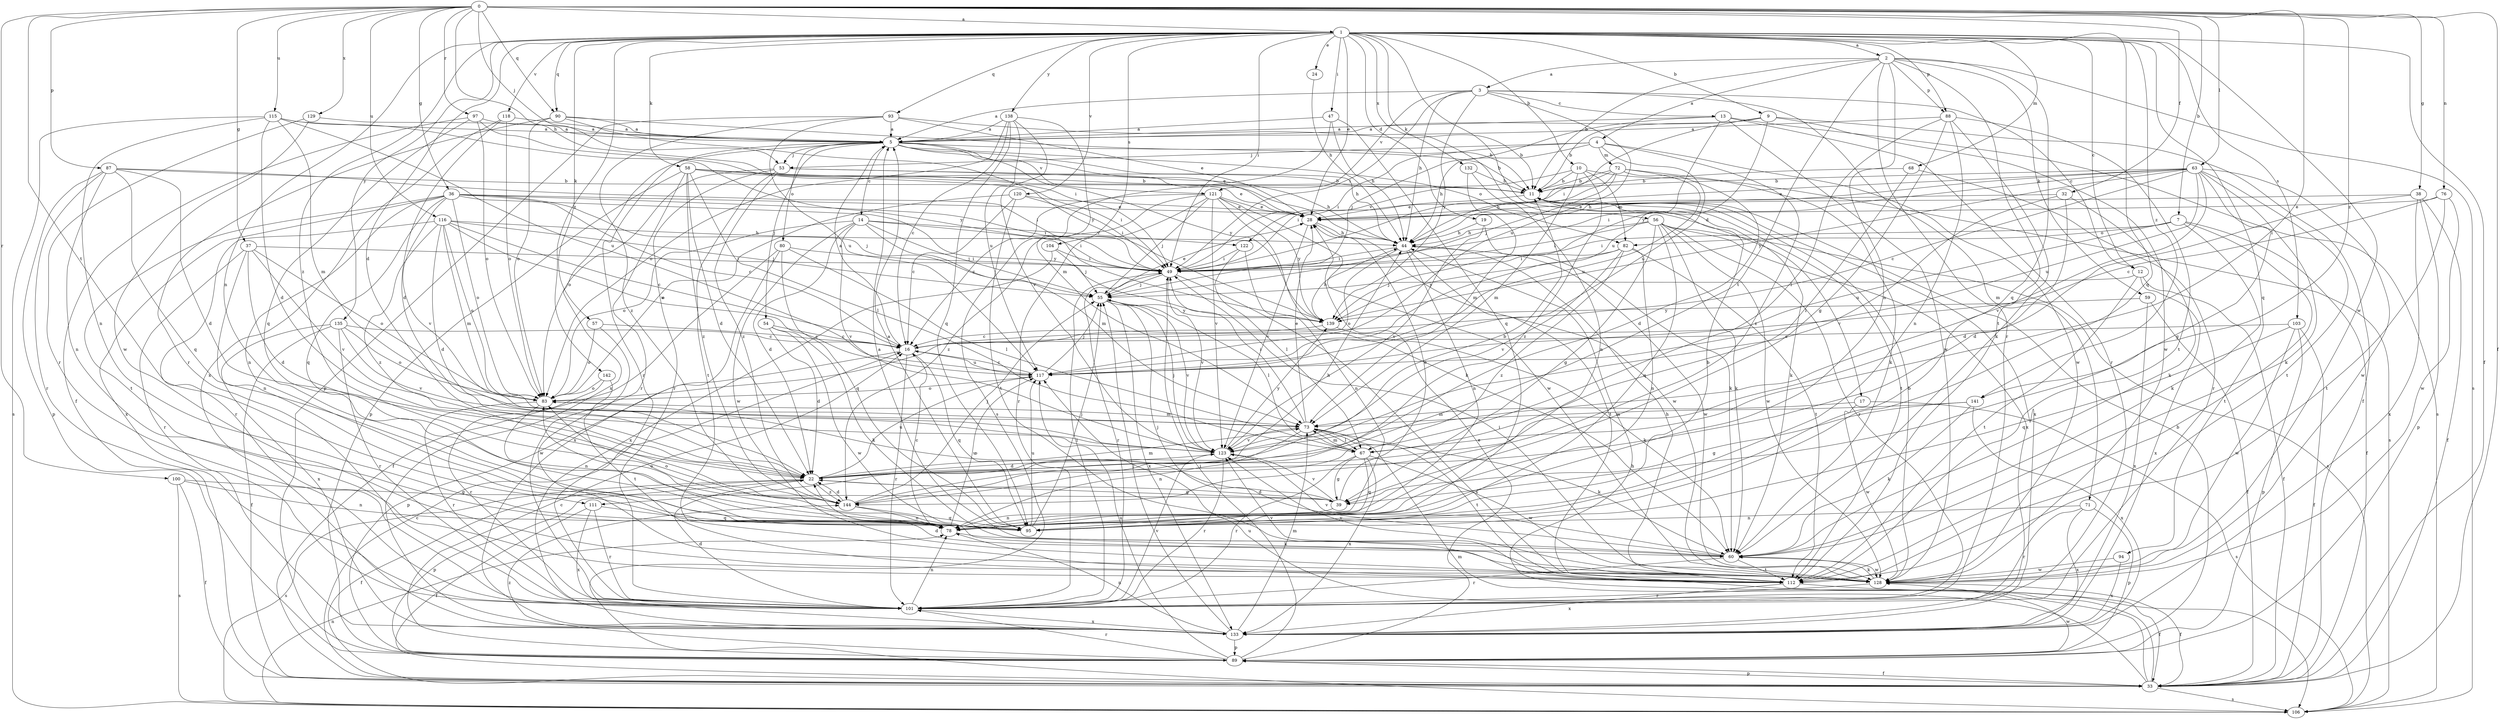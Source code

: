 strict digraph  {
0;
1;
2;
3;
4;
5;
7;
9;
10;
11;
12;
13;
14;
16;
17;
19;
22;
24;
28;
32;
33;
36;
37;
38;
39;
44;
47;
49;
53;
54;
55;
56;
57;
58;
59;
60;
63;
67;
68;
71;
72;
73;
76;
78;
80;
82;
83;
87;
88;
89;
90;
93;
94;
95;
97;
100;
101;
103;
104;
106;
111;
112;
115;
116;
117;
118;
120;
121;
122;
123;
128;
129;
132;
133;
135;
138;
139;
141;
142;
144;
0 -> 1  [label=a];
0 -> 7  [label=b];
0 -> 32  [label=f];
0 -> 33  [label=f];
0 -> 36  [label=g];
0 -> 37  [label=g];
0 -> 38  [label=g];
0 -> 44  [label=h];
0 -> 53  [label=j];
0 -> 63  [label=l];
0 -> 67  [label=l];
0 -> 76  [label=n];
0 -> 87  [label=p];
0 -> 90  [label=q];
0 -> 97  [label=r];
0 -> 100  [label=r];
0 -> 111  [label=t];
0 -> 115  [label=u];
0 -> 116  [label=u];
0 -> 129  [label=x];
0 -> 141  [label=z];
1 -> 2  [label=a];
1 -> 9  [label=b];
1 -> 10  [label=b];
1 -> 12  [label=c];
1 -> 17  [label=d];
1 -> 19  [label=d];
1 -> 22  [label=d];
1 -> 24  [label=e];
1 -> 28  [label=e];
1 -> 33  [label=f];
1 -> 47  [label=i];
1 -> 49  [label=i];
1 -> 56  [label=k];
1 -> 57  [label=k];
1 -> 58  [label=k];
1 -> 68  [label=m];
1 -> 78  [label=n];
1 -> 88  [label=p];
1 -> 90  [label=q];
1 -> 93  [label=q];
1 -> 94  [label=q];
1 -> 95  [label=q];
1 -> 103  [label=s];
1 -> 104  [label=s];
1 -> 118  [label=v];
1 -> 120  [label=v];
1 -> 128  [label=w];
1 -> 132  [label=x];
1 -> 135  [label=y];
1 -> 138  [label=y];
1 -> 141  [label=z];
1 -> 142  [label=z];
1 -> 144  [label=z];
2 -> 3  [label=a];
2 -> 4  [label=a];
2 -> 11  [label=b];
2 -> 59  [label=k];
2 -> 78  [label=n];
2 -> 88  [label=p];
2 -> 95  [label=q];
2 -> 101  [label=r];
2 -> 106  [label=s];
2 -> 111  [label=t];
2 -> 112  [label=t];
3 -> 5  [label=a];
3 -> 12  [label=c];
3 -> 13  [label=c];
3 -> 44  [label=h];
3 -> 49  [label=i];
3 -> 71  [label=m];
3 -> 117  [label=u];
3 -> 121  [label=v];
3 -> 139  [label=y];
4 -> 44  [label=h];
4 -> 49  [label=i];
4 -> 53  [label=j];
4 -> 72  [label=m];
4 -> 117  [label=u];
4 -> 128  [label=w];
4 -> 144  [label=z];
5 -> 11  [label=b];
5 -> 14  [label=c];
5 -> 28  [label=e];
5 -> 44  [label=h];
5 -> 53  [label=j];
5 -> 54  [label=j];
5 -> 80  [label=o];
5 -> 82  [label=o];
5 -> 101  [label=r];
5 -> 121  [label=v];
5 -> 133  [label=x];
5 -> 139  [label=y];
7 -> 33  [label=f];
7 -> 49  [label=i];
7 -> 60  [label=k];
7 -> 82  [label=o];
7 -> 112  [label=t];
7 -> 117  [label=u];
9 -> 5  [label=a];
9 -> 11  [label=b];
9 -> 33  [label=f];
9 -> 49  [label=i];
9 -> 128  [label=w];
9 -> 139  [label=y];
10 -> 11  [label=b];
10 -> 60  [label=k];
10 -> 73  [label=m];
10 -> 82  [label=o];
10 -> 122  [label=v];
10 -> 144  [label=z];
11 -> 28  [label=e];
11 -> 60  [label=k];
11 -> 112  [label=t];
11 -> 133  [label=x];
12 -> 33  [label=f];
12 -> 55  [label=j];
12 -> 112  [label=t];
12 -> 133  [label=x];
13 -> 5  [label=a];
13 -> 55  [label=j];
13 -> 101  [label=r];
13 -> 106  [label=s];
13 -> 117  [label=u];
13 -> 128  [label=w];
14 -> 22  [label=d];
14 -> 49  [label=i];
14 -> 55  [label=j];
14 -> 73  [label=m];
14 -> 83  [label=o];
14 -> 122  [label=v];
14 -> 123  [label=v];
14 -> 128  [label=w];
16 -> 5  [label=a];
16 -> 89  [label=p];
16 -> 95  [label=q];
16 -> 101  [label=r];
16 -> 117  [label=u];
17 -> 73  [label=m];
17 -> 106  [label=s];
17 -> 128  [label=w];
19 -> 44  [label=h];
19 -> 60  [label=k];
19 -> 123  [label=v];
22 -> 11  [label=b];
22 -> 33  [label=f];
22 -> 39  [label=g];
22 -> 73  [label=m];
22 -> 89  [label=p];
22 -> 106  [label=s];
22 -> 117  [label=u];
22 -> 144  [label=z];
24 -> 44  [label=h];
28 -> 44  [label=h];
28 -> 123  [label=v];
28 -> 128  [label=w];
32 -> 22  [label=d];
32 -> 28  [label=e];
32 -> 60  [label=k];
32 -> 123  [label=v];
33 -> 16  [label=c];
33 -> 44  [label=h];
33 -> 73  [label=m];
33 -> 89  [label=p];
33 -> 106  [label=s];
33 -> 117  [label=u];
36 -> 16  [label=c];
36 -> 28  [label=e];
36 -> 49  [label=i];
36 -> 55  [label=j];
36 -> 78  [label=n];
36 -> 83  [label=o];
36 -> 95  [label=q];
36 -> 112  [label=t];
36 -> 123  [label=v];
36 -> 133  [label=x];
36 -> 139  [label=y];
37 -> 22  [label=d];
37 -> 49  [label=i];
37 -> 78  [label=n];
37 -> 83  [label=o];
37 -> 101  [label=r];
37 -> 123  [label=v];
38 -> 22  [label=d];
38 -> 28  [label=e];
38 -> 33  [label=f];
38 -> 89  [label=p];
38 -> 133  [label=x];
39 -> 22  [label=d];
39 -> 28  [label=e];
39 -> 78  [label=n];
39 -> 83  [label=o];
39 -> 123  [label=v];
44 -> 49  [label=i];
44 -> 78  [label=n];
44 -> 83  [label=o];
44 -> 112  [label=t];
44 -> 128  [label=w];
47 -> 5  [label=a];
47 -> 44  [label=h];
47 -> 95  [label=q];
47 -> 106  [label=s];
49 -> 55  [label=j];
49 -> 101  [label=r];
49 -> 106  [label=s];
49 -> 123  [label=v];
53 -> 11  [label=b];
53 -> 44  [label=h];
53 -> 83  [label=o];
53 -> 101  [label=r];
53 -> 112  [label=t];
53 -> 144  [label=z];
54 -> 16  [label=c];
54 -> 22  [label=d];
54 -> 60  [label=k];
54 -> 128  [label=w];
55 -> 28  [label=e];
55 -> 67  [label=l];
55 -> 123  [label=v];
55 -> 133  [label=x];
55 -> 139  [label=y];
56 -> 39  [label=g];
56 -> 44  [label=h];
56 -> 49  [label=i];
56 -> 60  [label=k];
56 -> 95  [label=q];
56 -> 101  [label=r];
56 -> 106  [label=s];
56 -> 128  [label=w];
56 -> 133  [label=x];
57 -> 16  [label=c];
57 -> 83  [label=o];
57 -> 128  [label=w];
58 -> 11  [label=b];
58 -> 22  [label=d];
58 -> 28  [label=e];
58 -> 49  [label=i];
58 -> 67  [label=l];
58 -> 89  [label=p];
58 -> 101  [label=r];
58 -> 144  [label=z];
59 -> 33  [label=f];
59 -> 133  [label=x];
59 -> 139  [label=y];
60 -> 5  [label=a];
60 -> 55  [label=j];
60 -> 101  [label=r];
60 -> 112  [label=t];
60 -> 123  [label=v];
60 -> 128  [label=w];
63 -> 11  [label=b];
63 -> 16  [label=c];
63 -> 28  [label=e];
63 -> 39  [label=g];
63 -> 44  [label=h];
63 -> 49  [label=i];
63 -> 60  [label=k];
63 -> 112  [label=t];
63 -> 117  [label=u];
63 -> 123  [label=v];
63 -> 128  [label=w];
63 -> 139  [label=y];
67 -> 39  [label=g];
67 -> 73  [label=m];
67 -> 95  [label=q];
67 -> 101  [label=r];
67 -> 128  [label=w];
67 -> 133  [label=x];
68 -> 11  [label=b];
68 -> 67  [label=l];
68 -> 101  [label=r];
71 -> 78  [label=n];
71 -> 89  [label=p];
71 -> 101  [label=r];
71 -> 133  [label=x];
72 -> 11  [label=b];
72 -> 22  [label=d];
72 -> 44  [label=h];
72 -> 49  [label=i];
72 -> 55  [label=j];
72 -> 106  [label=s];
72 -> 117  [label=u];
73 -> 28  [label=e];
73 -> 49  [label=i];
73 -> 60  [label=k];
73 -> 67  [label=l];
73 -> 78  [label=n];
73 -> 112  [label=t];
73 -> 123  [label=v];
76 -> 16  [label=c];
76 -> 28  [label=e];
76 -> 112  [label=t];
76 -> 128  [label=w];
78 -> 16  [label=c];
78 -> 60  [label=k];
78 -> 83  [label=o];
78 -> 117  [label=u];
80 -> 33  [label=f];
80 -> 49  [label=i];
80 -> 67  [label=l];
80 -> 95  [label=q];
80 -> 133  [label=x];
82 -> 49  [label=i];
82 -> 78  [label=n];
82 -> 112  [label=t];
82 -> 123  [label=v];
82 -> 139  [label=y];
82 -> 144  [label=z];
83 -> 73  [label=m];
83 -> 78  [label=n];
83 -> 101  [label=r];
87 -> 11  [label=b];
87 -> 22  [label=d];
87 -> 49  [label=i];
87 -> 78  [label=n];
87 -> 89  [label=p];
87 -> 95  [label=q];
87 -> 101  [label=r];
88 -> 5  [label=a];
88 -> 39  [label=g];
88 -> 60  [label=k];
88 -> 67  [label=l];
88 -> 78  [label=n];
88 -> 112  [label=t];
89 -> 11  [label=b];
89 -> 16  [label=c];
89 -> 28  [label=e];
89 -> 33  [label=f];
89 -> 49  [label=i];
89 -> 101  [label=r];
89 -> 117  [label=u];
89 -> 128  [label=w];
89 -> 144  [label=z];
90 -> 5  [label=a];
90 -> 11  [label=b];
90 -> 83  [label=o];
90 -> 101  [label=r];
90 -> 139  [label=y];
93 -> 5  [label=a];
93 -> 11  [label=b];
93 -> 28  [label=e];
93 -> 89  [label=p];
93 -> 117  [label=u];
93 -> 144  [label=z];
94 -> 128  [label=w];
94 -> 133  [label=x];
95 -> 5  [label=a];
95 -> 11  [label=b];
95 -> 55  [label=j];
95 -> 83  [label=o];
95 -> 117  [label=u];
97 -> 5  [label=a];
97 -> 33  [label=f];
97 -> 49  [label=i];
97 -> 83  [label=o];
97 -> 95  [label=q];
100 -> 33  [label=f];
100 -> 39  [label=g];
100 -> 78  [label=n];
100 -> 106  [label=s];
101 -> 22  [label=d];
101 -> 49  [label=i];
101 -> 78  [label=n];
101 -> 123  [label=v];
101 -> 133  [label=x];
103 -> 16  [label=c];
103 -> 33  [label=f];
103 -> 89  [label=p];
103 -> 95  [label=q];
103 -> 128  [label=w];
104 -> 49  [label=i];
104 -> 55  [label=j];
104 -> 133  [label=x];
106 -> 78  [label=n];
111 -> 33  [label=f];
111 -> 95  [label=q];
111 -> 101  [label=r];
111 -> 133  [label=x];
112 -> 33  [label=f];
112 -> 44  [label=h];
112 -> 123  [label=v];
112 -> 133  [label=x];
115 -> 5  [label=a];
115 -> 22  [label=d];
115 -> 73  [label=m];
115 -> 78  [label=n];
115 -> 106  [label=s];
115 -> 117  [label=u];
115 -> 139  [label=y];
116 -> 16  [label=c];
116 -> 22  [label=d];
116 -> 44  [label=h];
116 -> 55  [label=j];
116 -> 73  [label=m];
116 -> 83  [label=o];
116 -> 101  [label=r];
116 -> 117  [label=u];
116 -> 144  [label=z];
117 -> 16  [label=c];
117 -> 55  [label=j];
117 -> 83  [label=o];
118 -> 5  [label=a];
118 -> 22  [label=d];
118 -> 83  [label=o];
118 -> 133  [label=x];
120 -> 16  [label=c];
120 -> 28  [label=e];
120 -> 49  [label=i];
120 -> 83  [label=o];
120 -> 112  [label=t];
121 -> 16  [label=c];
121 -> 28  [label=e];
121 -> 55  [label=j];
121 -> 60  [label=k];
121 -> 101  [label=r];
121 -> 123  [label=v];
121 -> 128  [label=w];
121 -> 139  [label=y];
121 -> 144  [label=z];
122 -> 49  [label=i];
122 -> 67  [label=l];
122 -> 78  [label=n];
123 -> 22  [label=d];
123 -> 55  [label=j];
123 -> 101  [label=r];
123 -> 139  [label=y];
128 -> 11  [label=b];
128 -> 22  [label=d];
128 -> 33  [label=f];
128 -> 49  [label=i];
128 -> 60  [label=k];
128 -> 101  [label=r];
128 -> 123  [label=v];
129 -> 5  [label=a];
129 -> 101  [label=r];
129 -> 128  [label=w];
132 -> 11  [label=b];
132 -> 73  [label=m];
132 -> 78  [label=n];
133 -> 55  [label=j];
133 -> 73  [label=m];
133 -> 78  [label=n];
133 -> 89  [label=p];
135 -> 16  [label=c];
135 -> 33  [label=f];
135 -> 83  [label=o];
135 -> 101  [label=r];
135 -> 123  [label=v];
135 -> 133  [label=x];
138 -> 5  [label=a];
138 -> 16  [label=c];
138 -> 73  [label=m];
138 -> 83  [label=o];
138 -> 95  [label=q];
138 -> 117  [label=u];
138 -> 123  [label=v];
139 -> 16  [label=c];
139 -> 44  [label=h];
139 -> 60  [label=k];
141 -> 39  [label=g];
141 -> 60  [label=k];
141 -> 73  [label=m];
141 -> 133  [label=x];
142 -> 83  [label=o];
142 -> 101  [label=r];
142 -> 112  [label=t];
144 -> 22  [label=d];
144 -> 44  [label=h];
144 -> 55  [label=j];
144 -> 78  [label=n];
144 -> 95  [label=q];
}
